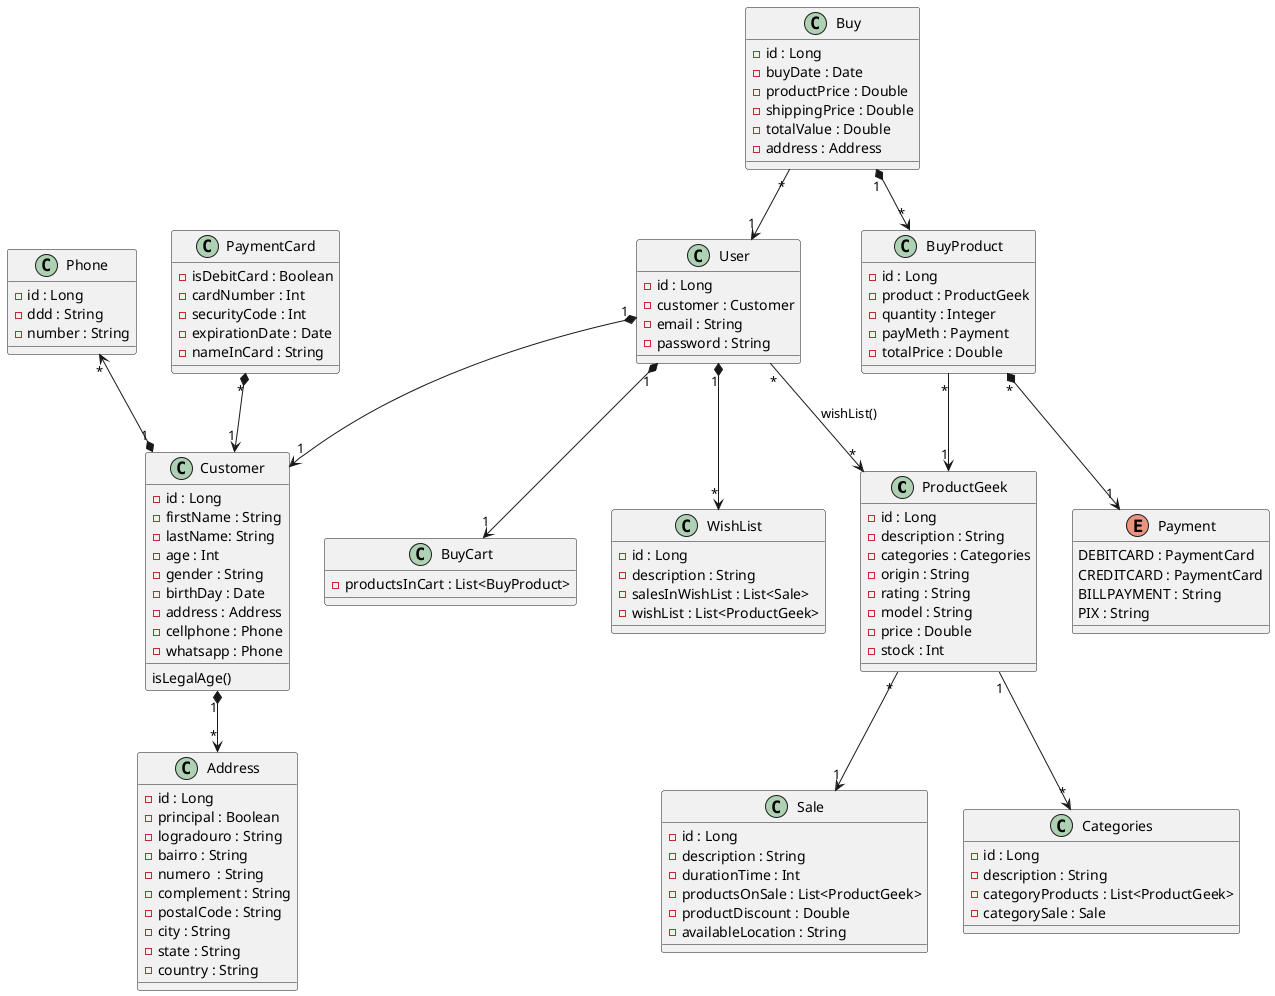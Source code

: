 @startuml eCommmerce

    class ProductGeek{
        - id : Long
        - description : String
        - categories : Categories
        - origin : String
        - rating : String
        - model : String
        - price : Double
        - stock : Int
    }
    class Categories{
        - id : Long
        - description : String
        - categoryProducts : List<ProductGeek>
        - categorySale : Sale
    }
    class Customer{
        - id : Long
        - firstName : String 
        - lastName: String
        - age : Int
            isLegalAge()
        - gender : String
        - birthDay : Date
        - address : Address
        - cellphone : Phone
        - whatsapp : Phone
    }
    class User{
        - id : Long  
        - customer : Customer
        - email : String
        - password : String
    }

    class Phone{
        - id : Long
        - ddd : String
        - number : String
    }

    class Sale{
        - id : Long
        - description : String
        - durationTime : Int
        - productsOnSale : List<ProductGeek>
        - productDiscount : Double
        - availableLocation : String
    }

    class PaymentCard{
        - isDebitCard : Boolean
        - cardNumber : Int
        - securityCode : Int
        - expirationDate : Date
        - nameInCard : String
    }

    class Address{
        - id : Long
        - principal : Boolean
        - logradouro : String
        - bairro : String
        - numero  : String
        - complement : String
        - postalCode : String
        - city : String
        - state : String
        - country : String
    }

    class BuyProduct{
        - id : Long
        - product : ProductGeek
        - quantity : Integer
        - payMeth : Payment
        - totalPrice : Double
    }

    class BuyCart{
        - productsInCart : List<BuyProduct>
    }

    class WishList{
        - id : Long
        - description : String
        - salesInWishList : List<Sale>
        - wishList : List<ProductGeek>
    }
    
     enum Payment{
        DEBITCARD : PaymentCard
        CREDITCARD : PaymentCard
        BILLPAYMENT : String
        PIX : String
     }

    class Buy{
        - id : Long
        - buyDate : Date
        - productPrice : Double
        - shippingPrice : Double
        - totalValue : Double
        - address : Address
    }

    User "*"-->"*" ProductGeek : wishList()
    User "1"*-->"1" BuyCart
    User "1"*-->"1" Customer
    User "1"*-->"*" WishList

    Buy "1"*-->"*" BuyProduct
    Buy "*"-->"1" User

    BuyProduct "*"-->"1" ProductGeek

    ProductGeek "*"-->"1" Sale
    ProductGeek "1"-->"*" Categories
   
    Customer "1"*-up->"*" Phone  
    Customer "1"*-->"*" Address

    BuyProduct "*"*-->"1" Payment

     PaymentCard "*"*-->"1" Customer
@enduml

'CRUD (CUSTOMER(E TODOS EM COMPOSIÇÃO A ELE), ADDRESS, PRODUTO ESPECÍFICO, CIDADE E ESTADO, USER, PRODUTOS)
'ENUM DE PRODUTO


